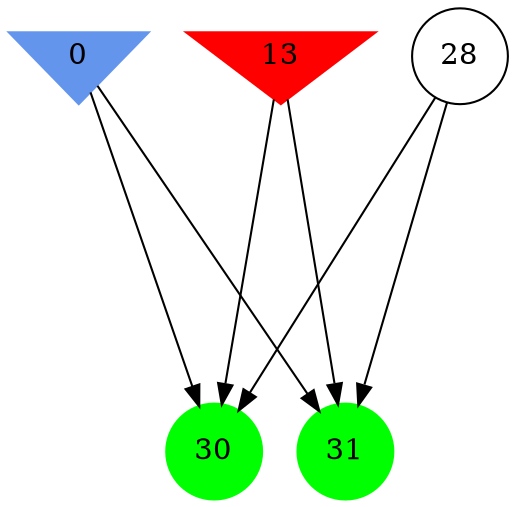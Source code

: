 digraph brain {
	ranksep=2.0;
	0 [shape=invtriangle,style=filled,color=cornflowerblue];
	13 [shape=invtriangle,style=filled,color=red];
	28 [shape=circle,color=black];
	30 [shape=circle,style=filled,color=green];
	31 [shape=circle,style=filled,color=green];
	0	->	30;
	0	->	31;
	13	->	30;
	13	->	31;
	28	->	30;
	28	->	31;
	{ rank=same; 0; 13; }
	{ rank=same; 28; }
	{ rank=same; 30; 31; }
}
